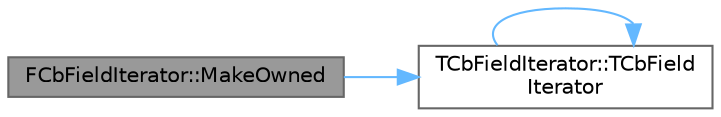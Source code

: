digraph "FCbFieldIterator::MakeOwned"
{
 // INTERACTIVE_SVG=YES
 // LATEX_PDF_SIZE
  bgcolor="transparent";
  edge [fontname=Helvetica,fontsize=10,labelfontname=Helvetica,labelfontsize=10];
  node [fontname=Helvetica,fontsize=10,shape=box,height=0.2,width=0.4];
  rankdir="LR";
  Node1 [id="Node000001",label="FCbFieldIterator::MakeOwned",height=0.2,width=0.4,color="gray40", fillcolor="grey60", style="filled", fontcolor="black",tooltip="Call MakeRangeOwned() to make the range of the iterator owned."];
  Node1 -> Node2 [id="edge1_Node000001_Node000002",color="steelblue1",style="solid",tooltip=" "];
  Node2 [id="Node000002",label="TCbFieldIterator::TCbField\lIterator",height=0.2,width=0.4,color="grey40", fillcolor="white", style="filled",URL="$d5/de3/classTCbFieldIterator.html#adb1d4507afe266d4992528c6dbecef56",tooltip=" "];
  Node2 -> Node2 [id="edge2_Node000002_Node000002",color="steelblue1",style="solid",tooltip=" "];
}
